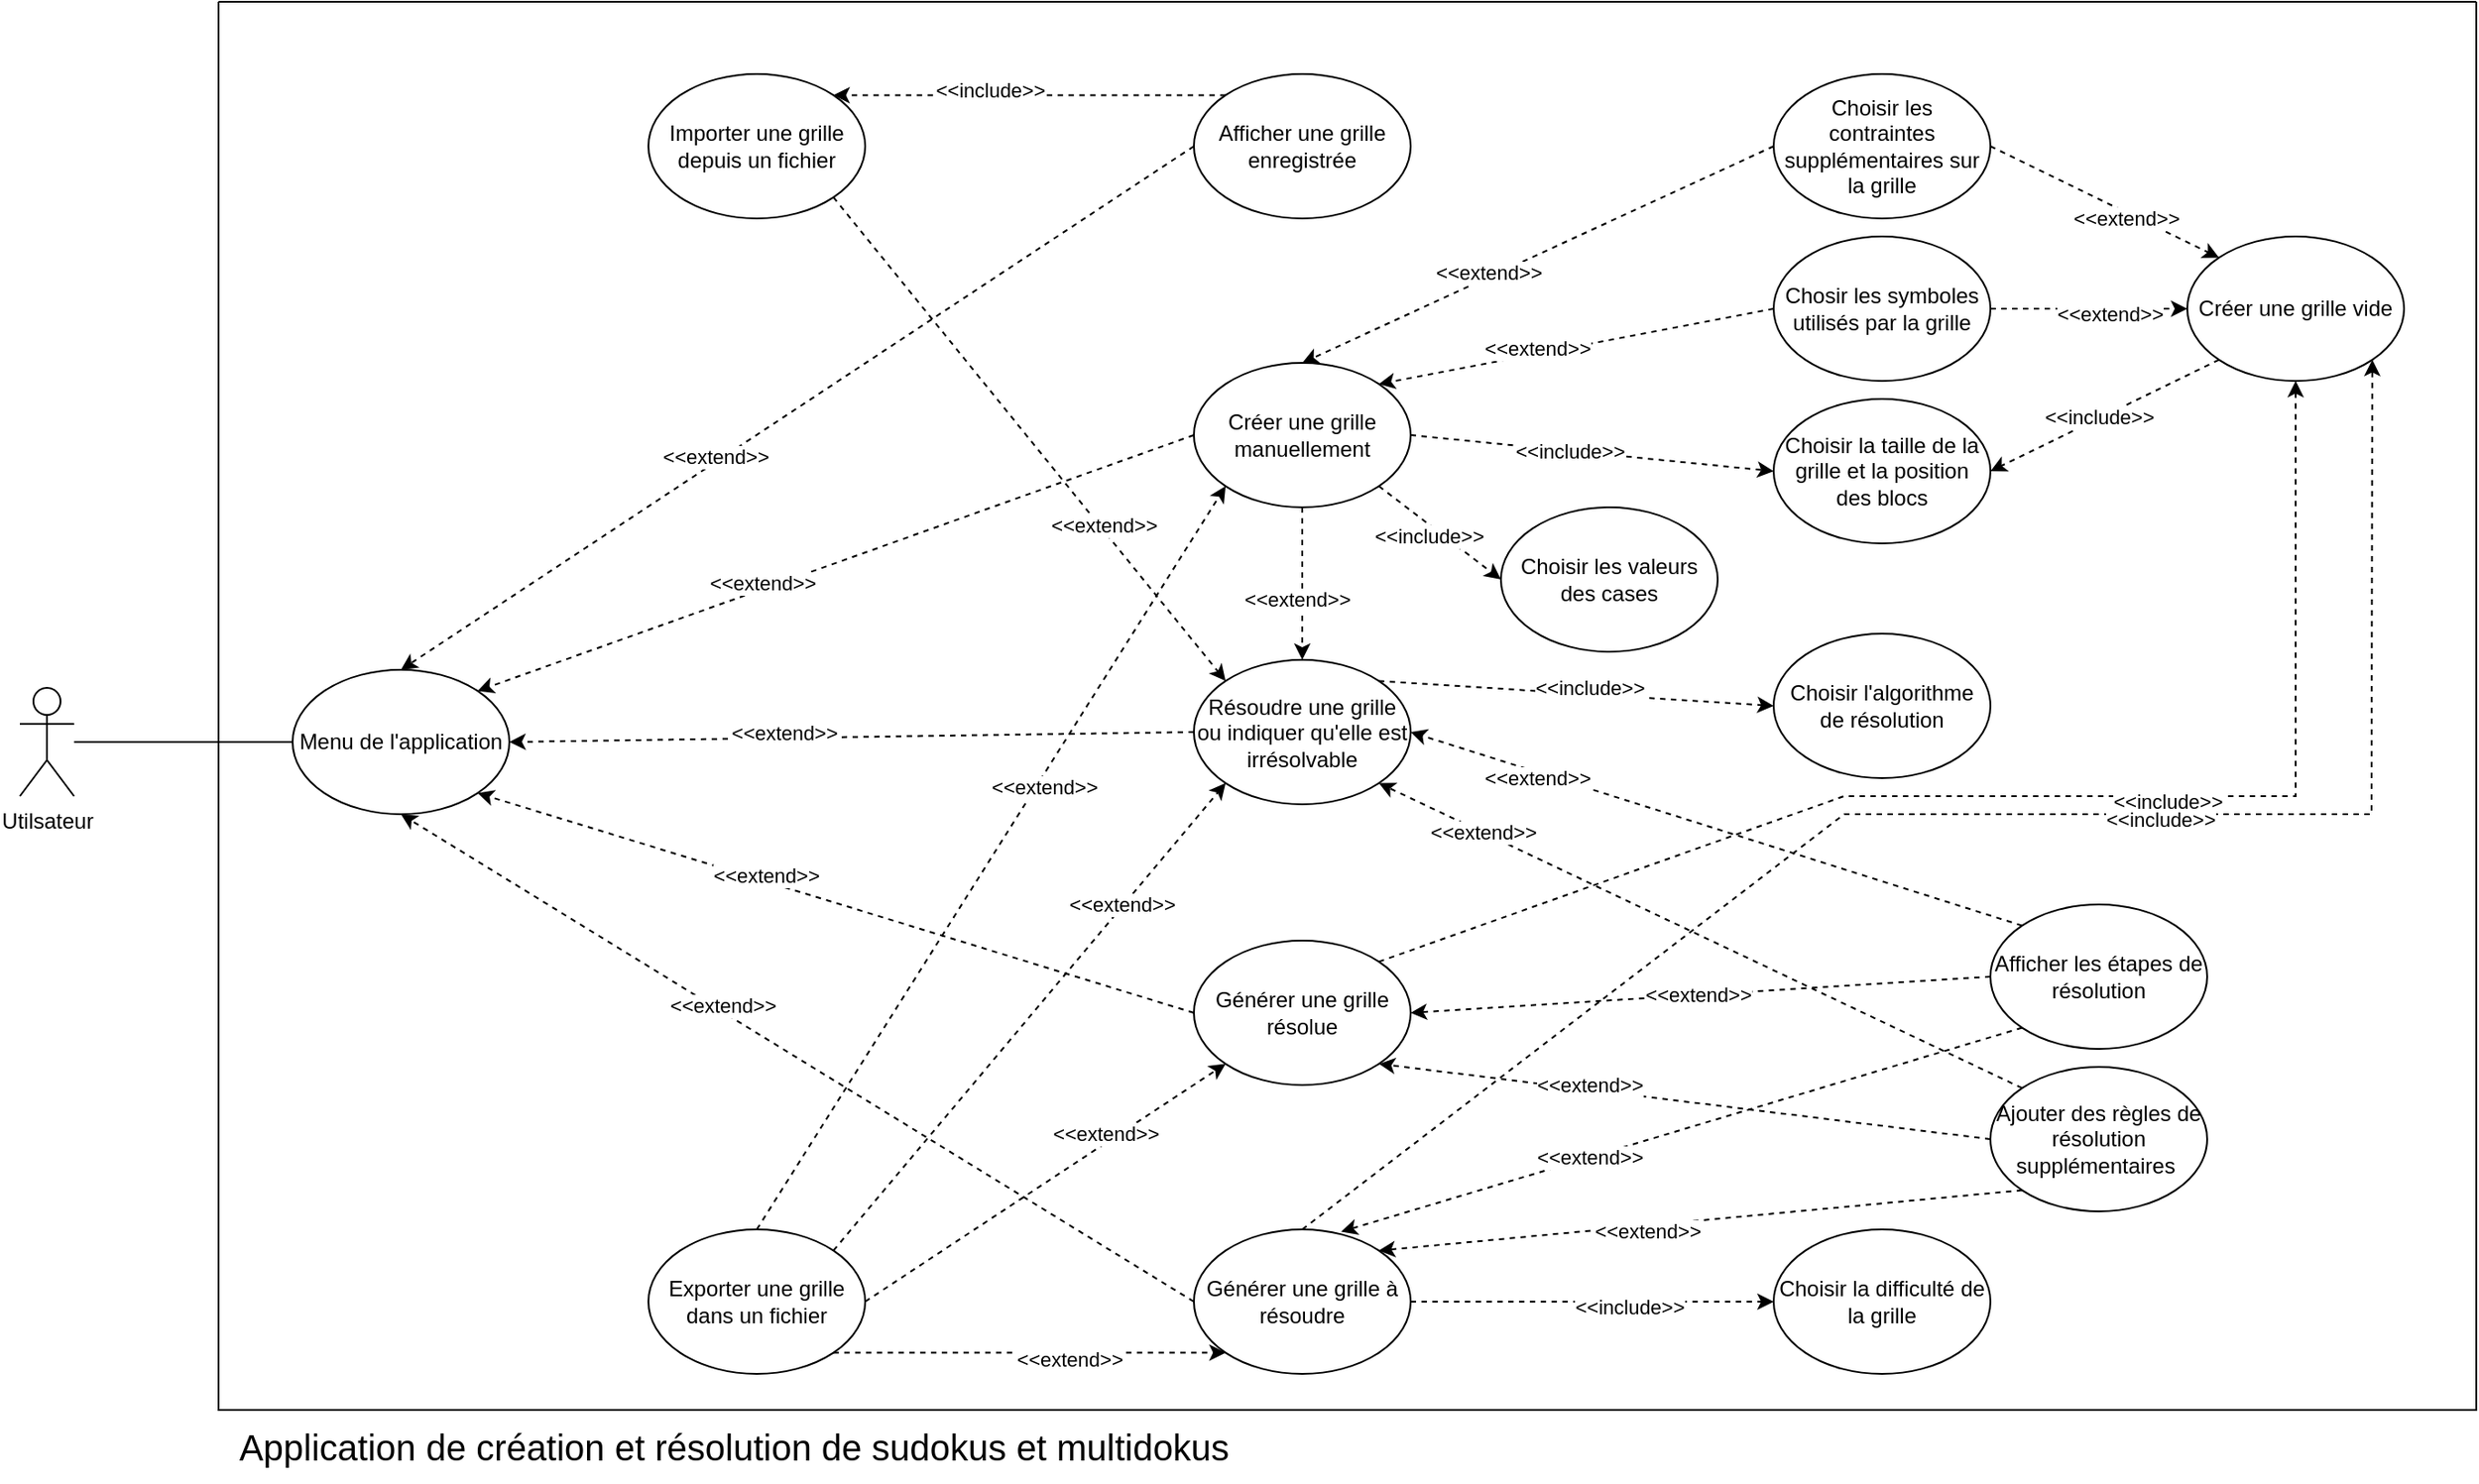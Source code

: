 <mxfile version="26.0.9">
  <diagram name="Page-1" id="mpRB9HNQENEePqp_FGvq">
    <mxGraphModel dx="766" dy="929" grid="1" gridSize="10" guides="1" tooltips="1" connect="1" arrows="1" fold="1" page="1" pageScale="1" pageWidth="827" pageHeight="1169" math="0" shadow="0">
      <root>
        <mxCell id="0" />
        <mxCell id="1" parent="0" />
        <mxCell id="QVTxVvqYgUQd9T-kNR_T-9" value="Utilsateur" style="shape=umlActor;verticalLabelPosition=bottom;verticalAlign=top;html=1;outlineConnect=0;" parent="1" vertex="1">
          <mxGeometry x="1010" y="520" width="30" height="60" as="geometry" />
        </mxCell>
        <mxCell id="QVTxVvqYgUQd9T-kNR_T-10" value="Menu de l&#39;application" style="ellipse;whiteSpace=wrap;html=1;" parent="1" vertex="1">
          <mxGeometry x="1161" y="510" width="120" height="80" as="geometry" />
        </mxCell>
        <mxCell id="QVTxVvqYgUQd9T-kNR_T-11" value="" style="endArrow=none;html=1;rounded=0;entryX=0;entryY=0.5;entryDx=0;entryDy=0;" parent="1" source="QVTxVvqYgUQd9T-kNR_T-9" target="QVTxVvqYgUQd9T-kNR_T-10" edge="1">
          <mxGeometry width="50" height="50" relative="1" as="geometry">
            <mxPoint x="1581" y="590" as="sourcePoint" />
            <mxPoint x="1631" y="540" as="targetPoint" />
          </mxGeometry>
        </mxCell>
        <mxCell id="QVTxVvqYgUQd9T-kNR_T-12" value="Générer une grille à résoudre" style="ellipse;whiteSpace=wrap;html=1;" parent="1" vertex="1">
          <mxGeometry x="1660" y="820" width="120" height="80" as="geometry" />
        </mxCell>
        <mxCell id="QVTxVvqYgUQd9T-kNR_T-13" value="Générer une grille résolue" style="ellipse;whiteSpace=wrap;html=1;" parent="1" vertex="1">
          <mxGeometry x="1660" y="660" width="120" height="80" as="geometry" />
        </mxCell>
        <mxCell id="QVTxVvqYgUQd9T-kNR_T-14" value="Résoudre une grille ou indiquer qu&#39;elle est irrésolvable" style="ellipse;whiteSpace=wrap;html=1;" parent="1" vertex="1">
          <mxGeometry x="1660" y="504.5" width="120" height="80" as="geometry" />
        </mxCell>
        <mxCell id="QVTxVvqYgUQd9T-kNR_T-15" value="Créer une grille manuellement" style="ellipse;whiteSpace=wrap;html=1;" parent="1" vertex="1">
          <mxGeometry x="1660" y="340" width="120" height="80" as="geometry" />
        </mxCell>
        <mxCell id="QVTxVvqYgUQd9T-kNR_T-16" value="Afficher une grille enregistrée" style="ellipse;whiteSpace=wrap;html=1;" parent="1" vertex="1">
          <mxGeometry x="1660" y="180" width="120" height="80" as="geometry" />
        </mxCell>
        <mxCell id="QVTxVvqYgUQd9T-kNR_T-17" value="Importer une grille depuis un fichier" style="ellipse;whiteSpace=wrap;html=1;" parent="1" vertex="1">
          <mxGeometry x="1358" y="180" width="120" height="80" as="geometry" />
        </mxCell>
        <mxCell id="QVTxVvqYgUQd9T-kNR_T-18" value="Exporter une grille dans un fichier" style="ellipse;whiteSpace=wrap;html=1;" parent="1" vertex="1">
          <mxGeometry x="1358" y="820" width="120" height="80" as="geometry" />
        </mxCell>
        <mxCell id="QVTxVvqYgUQd9T-kNR_T-19" value="Choisir la difficulté de la grille" style="ellipse;whiteSpace=wrap;html=1;" parent="1" vertex="1">
          <mxGeometry x="1981" y="820" width="120" height="80" as="geometry" />
        </mxCell>
        <mxCell id="QVTxVvqYgUQd9T-kNR_T-20" value="Choisir la taille de la grille et la position des blocs" style="ellipse;whiteSpace=wrap;html=1;" parent="1" vertex="1">
          <mxGeometry x="1981" y="360" width="120" height="80" as="geometry" />
        </mxCell>
        <mxCell id="QVTxVvqYgUQd9T-kNR_T-25" value="Chosir les symboles utilisés par la grille" style="ellipse;whiteSpace=wrap;html=1;" parent="1" vertex="1">
          <mxGeometry x="1981" y="270" width="120" height="80" as="geometry" />
        </mxCell>
        <mxCell id="QVTxVvqYgUQd9T-kNR_T-26" value="" style="endArrow=classic;html=1;rounded=0;dashed=1;entryX=1;entryY=0;entryDx=0;entryDy=0;exitX=0;exitY=0.5;exitDx=0;exitDy=0;" parent="1" source="QVTxVvqYgUQd9T-kNR_T-25" target="QVTxVvqYgUQd9T-kNR_T-15" edge="1">
          <mxGeometry width="50" height="50" relative="1" as="geometry">
            <mxPoint x="1970" y="710" as="sourcePoint" />
            <mxPoint x="1790" y="710" as="targetPoint" />
          </mxGeometry>
        </mxCell>
        <mxCell id="QVTxVvqYgUQd9T-kNR_T-27" value="&amp;lt;&amp;lt;extend&amp;gt;&amp;gt;" style="edgeLabel;html=1;align=center;verticalAlign=middle;resizable=0;points=[];" parent="QVTxVvqYgUQd9T-kNR_T-26" vertex="1" connectable="0">
          <mxGeometry x="0.2" y="-3" relative="1" as="geometry">
            <mxPoint as="offset" />
          </mxGeometry>
        </mxCell>
        <mxCell id="QVTxVvqYgUQd9T-kNR_T-31" value="Choisir les contraintes supplémentaires sur la grille" style="ellipse;whiteSpace=wrap;html=1;" parent="1" vertex="1">
          <mxGeometry x="1981" y="180" width="120" height="80" as="geometry" />
        </mxCell>
        <mxCell id="QVTxVvqYgUQd9T-kNR_T-34" value="" style="endArrow=classic;html=1;rounded=0;dashed=1;entryX=0.5;entryY=0;entryDx=0;entryDy=0;exitX=0;exitY=0.5;exitDx=0;exitDy=0;" parent="1" source="QVTxVvqYgUQd9T-kNR_T-31" target="QVTxVvqYgUQd9T-kNR_T-15" edge="1">
          <mxGeometry width="50" height="50" relative="1" as="geometry">
            <mxPoint x="1930" y="270" as="sourcePoint" />
            <mxPoint x="1750" y="270" as="targetPoint" />
          </mxGeometry>
        </mxCell>
        <mxCell id="QVTxVvqYgUQd9T-kNR_T-35" value="&amp;lt;&amp;lt;extend&amp;gt;&amp;gt;" style="edgeLabel;html=1;align=center;verticalAlign=middle;resizable=0;points=[];" parent="QVTxVvqYgUQd9T-kNR_T-34" vertex="1" connectable="0">
          <mxGeometry x="0.2" y="-3" relative="1" as="geometry">
            <mxPoint as="offset" />
          </mxGeometry>
        </mxCell>
        <mxCell id="QVTxVvqYgUQd9T-kNR_T-37" value="" style="endArrow=classic;html=1;rounded=0;dashed=1;entryX=1;entryY=0.5;entryDx=0;entryDy=0;exitX=0;exitY=0;exitDx=0;exitDy=0;" parent="1" source="QVTxVvqYgUQd9T-kNR_T-36" target="QVTxVvqYgUQd9T-kNR_T-14" edge="1">
          <mxGeometry width="50" height="50" relative="1" as="geometry">
            <mxPoint x="1880" y="572" as="sourcePoint" />
            <mxPoint x="1700" y="637" as="targetPoint" />
          </mxGeometry>
        </mxCell>
        <mxCell id="QVTxVvqYgUQd9T-kNR_T-38" value="&amp;lt;&amp;lt;extend&amp;gt;&amp;gt;" style="edgeLabel;html=1;align=center;verticalAlign=middle;resizable=0;points=[];" parent="QVTxVvqYgUQd9T-kNR_T-37" vertex="1" connectable="0">
          <mxGeometry x="0.2" y="-3" relative="1" as="geometry">
            <mxPoint x="-67" y="-15" as="offset" />
          </mxGeometry>
        </mxCell>
        <mxCell id="QVTxVvqYgUQd9T-kNR_T-45" value="" style="endArrow=classic;html=1;rounded=0;dashed=1;entryX=0;entryY=0.5;entryDx=0;entryDy=0;exitX=1;exitY=0.5;exitDx=0;exitDy=0;" parent="1" source="QVTxVvqYgUQd9T-kNR_T-12" target="QVTxVvqYgUQd9T-kNR_T-19" edge="1">
          <mxGeometry width="50" height="50" relative="1" as="geometry">
            <mxPoint x="1730" y="830" as="sourcePoint" />
            <mxPoint x="1730" y="750" as="targetPoint" />
          </mxGeometry>
        </mxCell>
        <mxCell id="QVTxVvqYgUQd9T-kNR_T-46" value="&amp;lt;&amp;lt;include&amp;gt;&amp;gt;" style="edgeLabel;html=1;align=center;verticalAlign=middle;resizable=0;points=[];" parent="QVTxVvqYgUQd9T-kNR_T-45" vertex="1" connectable="0">
          <mxGeometry x="0.2" y="-3" relative="1" as="geometry">
            <mxPoint as="offset" />
          </mxGeometry>
        </mxCell>
        <mxCell id="QVTxVvqYgUQd9T-kNR_T-49" value="" style="endArrow=classic;html=1;rounded=0;dashed=1;entryX=0;entryY=0.5;entryDx=0;entryDy=0;exitX=1;exitY=0.5;exitDx=0;exitDy=0;" parent="1" source="QVTxVvqYgUQd9T-kNR_T-15" target="QVTxVvqYgUQd9T-kNR_T-20" edge="1">
          <mxGeometry width="50" height="50" relative="1" as="geometry">
            <mxPoint x="1800" y="880" as="sourcePoint" />
            <mxPoint x="2001" y="880" as="targetPoint" />
          </mxGeometry>
        </mxCell>
        <mxCell id="QVTxVvqYgUQd9T-kNR_T-50" value="&amp;lt;&amp;lt;include&amp;gt;&amp;gt;" style="edgeLabel;html=1;align=center;verticalAlign=middle;resizable=0;points=[];" parent="QVTxVvqYgUQd9T-kNR_T-49" vertex="1" connectable="0">
          <mxGeometry x="0.2" y="-3" relative="1" as="geometry">
            <mxPoint x="-32" y="-6" as="offset" />
          </mxGeometry>
        </mxCell>
        <mxCell id="QVTxVvqYgUQd9T-kNR_T-51" value="" style="endArrow=classic;html=1;rounded=0;dashed=1;entryX=0;entryY=0.5;entryDx=0;entryDy=0;exitX=1;exitY=0;exitDx=0;exitDy=0;" parent="1" source="QVTxVvqYgUQd9T-kNR_T-14" target="QVTxVvqYgUQd9T-kNR_T-28" edge="1">
          <mxGeometry width="50" height="50" relative="1" as="geometry">
            <mxPoint x="1810" y="890" as="sourcePoint" />
            <mxPoint x="2011" y="890" as="targetPoint" />
          </mxGeometry>
        </mxCell>
        <mxCell id="QVTxVvqYgUQd9T-kNR_T-53" value="" style="endArrow=classic;html=1;rounded=0;dashed=1;entryX=0.5;entryY=0;entryDx=0;entryDy=0;exitX=0;exitY=0.5;exitDx=0;exitDy=0;" parent="1" source="QVTxVvqYgUQd9T-kNR_T-16" target="QVTxVvqYgUQd9T-kNR_T-10" edge="1">
          <mxGeometry width="50" height="50" relative="1" as="geometry">
            <mxPoint x="1991" y="600" as="sourcePoint" />
            <mxPoint x="1772" y="583" as="targetPoint" />
          </mxGeometry>
        </mxCell>
        <mxCell id="QVTxVvqYgUQd9T-kNR_T-54" value="&amp;lt;&amp;lt;extend&amp;gt;&amp;gt;" style="edgeLabel;html=1;align=center;verticalAlign=middle;resizable=0;points=[];" parent="QVTxVvqYgUQd9T-kNR_T-53" vertex="1" connectable="0">
          <mxGeometry x="0.2" y="-3" relative="1" as="geometry">
            <mxPoint as="offset" />
          </mxGeometry>
        </mxCell>
        <mxCell id="QVTxVvqYgUQd9T-kNR_T-55" value="" style="endArrow=classic;html=1;rounded=0;dashed=1;entryX=1;entryY=0;entryDx=0;entryDy=0;exitX=0;exitY=0.5;exitDx=0;exitDy=0;" parent="1" source="QVTxVvqYgUQd9T-kNR_T-15" target="QVTxVvqYgUQd9T-kNR_T-10" edge="1">
          <mxGeometry width="50" height="50" relative="1" as="geometry">
            <mxPoint x="1670" y="230" as="sourcePoint" />
            <mxPoint x="1231" y="520" as="targetPoint" />
          </mxGeometry>
        </mxCell>
        <mxCell id="QVTxVvqYgUQd9T-kNR_T-56" value="&amp;lt;&amp;lt;extend&amp;gt;&amp;gt;" style="edgeLabel;html=1;align=center;verticalAlign=middle;resizable=0;points=[];" parent="QVTxVvqYgUQd9T-kNR_T-55" vertex="1" connectable="0">
          <mxGeometry x="0.2" y="-3" relative="1" as="geometry">
            <mxPoint as="offset" />
          </mxGeometry>
        </mxCell>
        <mxCell id="QVTxVvqYgUQd9T-kNR_T-57" value="" style="endArrow=classic;html=1;rounded=0;dashed=1;entryX=1;entryY=0.5;entryDx=0;entryDy=0;exitX=0;exitY=0.5;exitDx=0;exitDy=0;" parent="1" source="QVTxVvqYgUQd9T-kNR_T-14" target="QVTxVvqYgUQd9T-kNR_T-10" edge="1">
          <mxGeometry width="50" height="50" relative="1" as="geometry">
            <mxPoint x="1680" y="240" as="sourcePoint" />
            <mxPoint x="1241" y="530" as="targetPoint" />
          </mxGeometry>
        </mxCell>
        <mxCell id="QVTxVvqYgUQd9T-kNR_T-58" value="&amp;lt;&amp;lt;extend&amp;gt;&amp;gt;" style="edgeLabel;html=1;align=center;verticalAlign=middle;resizable=0;points=[];" parent="QVTxVvqYgUQd9T-kNR_T-57" vertex="1" connectable="0">
          <mxGeometry x="0.2" y="-3" relative="1" as="geometry">
            <mxPoint as="offset" />
          </mxGeometry>
        </mxCell>
        <mxCell id="QVTxVvqYgUQd9T-kNR_T-59" value="" style="endArrow=classic;html=1;rounded=0;dashed=1;entryX=1;entryY=1;entryDx=0;entryDy=0;exitX=0;exitY=0.5;exitDx=0;exitDy=0;" parent="1" source="QVTxVvqYgUQd9T-kNR_T-13" target="QVTxVvqYgUQd9T-kNR_T-10" edge="1">
          <mxGeometry width="50" height="50" relative="1" as="geometry">
            <mxPoint x="1690" y="250" as="sourcePoint" />
            <mxPoint x="1251" y="540" as="targetPoint" />
          </mxGeometry>
        </mxCell>
        <mxCell id="QVTxVvqYgUQd9T-kNR_T-60" value="&amp;lt;&amp;lt;extend&amp;gt;&amp;gt;" style="edgeLabel;html=1;align=center;verticalAlign=middle;resizable=0;points=[];" parent="QVTxVvqYgUQd9T-kNR_T-59" vertex="1" connectable="0">
          <mxGeometry x="0.2" y="-3" relative="1" as="geometry">
            <mxPoint as="offset" />
          </mxGeometry>
        </mxCell>
        <mxCell id="QVTxVvqYgUQd9T-kNR_T-61" value="" style="endArrow=classic;html=1;rounded=0;dashed=1;entryX=0.5;entryY=1;entryDx=0;entryDy=0;exitX=0;exitY=0.5;exitDx=0;exitDy=0;" parent="1" source="QVTxVvqYgUQd9T-kNR_T-12" target="QVTxVvqYgUQd9T-kNR_T-10" edge="1">
          <mxGeometry width="50" height="50" relative="1" as="geometry">
            <mxPoint x="1700" y="260" as="sourcePoint" />
            <mxPoint x="1261" y="550" as="targetPoint" />
          </mxGeometry>
        </mxCell>
        <mxCell id="QVTxVvqYgUQd9T-kNR_T-62" value="&amp;lt;&amp;lt;extend&amp;gt;&amp;gt;" style="edgeLabel;html=1;align=center;verticalAlign=middle;resizable=0;points=[];" parent="QVTxVvqYgUQd9T-kNR_T-61" vertex="1" connectable="0">
          <mxGeometry x="0.2" y="-3" relative="1" as="geometry">
            <mxPoint as="offset" />
          </mxGeometry>
        </mxCell>
        <mxCell id="QVTxVvqYgUQd9T-kNR_T-63" value="" style="endArrow=classic;html=1;rounded=0;dashed=1;entryX=1;entryY=0;entryDx=0;entryDy=0;exitX=0;exitY=0;exitDx=0;exitDy=0;" parent="1" source="QVTxVvqYgUQd9T-kNR_T-16" target="QVTxVvqYgUQd9T-kNR_T-17" edge="1">
          <mxGeometry width="50" height="50" relative="1" as="geometry">
            <mxPoint x="1790" y="870" as="sourcePoint" />
            <mxPoint x="1991" y="870" as="targetPoint" />
          </mxGeometry>
        </mxCell>
        <mxCell id="QVTxVvqYgUQd9T-kNR_T-64" value="&amp;lt;&amp;lt;include&amp;gt;&amp;gt;" style="edgeLabel;html=1;align=center;verticalAlign=middle;resizable=0;points=[];" parent="QVTxVvqYgUQd9T-kNR_T-63" vertex="1" connectable="0">
          <mxGeometry x="0.2" y="-3" relative="1" as="geometry">
            <mxPoint as="offset" />
          </mxGeometry>
        </mxCell>
        <mxCell id="QVTxVvqYgUQd9T-kNR_T-65" value="" style="endArrow=classic;html=1;rounded=0;dashed=1;entryX=0.5;entryY=0;entryDx=0;entryDy=0;exitX=0.5;exitY=1;exitDx=0;exitDy=0;" parent="1" source="QVTxVvqYgUQd9T-kNR_T-15" target="QVTxVvqYgUQd9T-kNR_T-14" edge="1">
          <mxGeometry width="50" height="50" relative="1" as="geometry">
            <mxPoint x="1991" y="390" as="sourcePoint" />
            <mxPoint x="1790" y="390" as="targetPoint" />
          </mxGeometry>
        </mxCell>
        <mxCell id="QVTxVvqYgUQd9T-kNR_T-66" value="&amp;lt;&amp;lt;extend&amp;gt;&amp;gt;" style="edgeLabel;html=1;align=center;verticalAlign=middle;resizable=0;points=[];" parent="QVTxVvqYgUQd9T-kNR_T-65" vertex="1" connectable="0">
          <mxGeometry x="0.2" y="-3" relative="1" as="geometry">
            <mxPoint as="offset" />
          </mxGeometry>
        </mxCell>
        <mxCell id="QVTxVvqYgUQd9T-kNR_T-67" value="" style="endArrow=classic;html=1;rounded=0;dashed=1;entryX=0;entryY=0;entryDx=0;entryDy=0;exitX=1;exitY=1;exitDx=0;exitDy=0;" parent="1" source="QVTxVvqYgUQd9T-kNR_T-17" target="QVTxVvqYgUQd9T-kNR_T-14" edge="1">
          <mxGeometry width="50" height="50" relative="1" as="geometry">
            <mxPoint x="1730" y="430" as="sourcePoint" />
            <mxPoint x="1730" y="515" as="targetPoint" />
          </mxGeometry>
        </mxCell>
        <mxCell id="QVTxVvqYgUQd9T-kNR_T-68" value="&amp;lt;&amp;lt;extend&amp;gt;&amp;gt;" style="edgeLabel;html=1;align=center;verticalAlign=middle;resizable=0;points=[];" parent="QVTxVvqYgUQd9T-kNR_T-67" vertex="1" connectable="0">
          <mxGeometry x="0.2" y="-3" relative="1" as="geometry">
            <mxPoint x="21" y="19" as="offset" />
          </mxGeometry>
        </mxCell>
        <mxCell id="QVTxVvqYgUQd9T-kNR_T-69" value="" style="endArrow=classic;html=1;rounded=0;dashed=1;entryX=0;entryY=1;entryDx=0;entryDy=0;exitX=0.5;exitY=0;exitDx=0;exitDy=0;" parent="1" source="QVTxVvqYgUQd9T-kNR_T-18" target="QVTxVvqYgUQd9T-kNR_T-15" edge="1">
          <mxGeometry width="50" height="50" relative="1" as="geometry">
            <mxPoint x="1470" y="258" as="sourcePoint" />
            <mxPoint x="1688" y="526" as="targetPoint" />
          </mxGeometry>
        </mxCell>
        <mxCell id="QVTxVvqYgUQd9T-kNR_T-70" value="&amp;lt;&amp;lt;extend&amp;gt;&amp;gt;" style="edgeLabel;html=1;align=center;verticalAlign=middle;resizable=0;points=[];" parent="QVTxVvqYgUQd9T-kNR_T-69" vertex="1" connectable="0">
          <mxGeometry x="0.2" y="-3" relative="1" as="geometry">
            <mxPoint as="offset" />
          </mxGeometry>
        </mxCell>
        <mxCell id="QVTxVvqYgUQd9T-kNR_T-71" value="" style="endArrow=classic;html=1;rounded=0;dashed=1;entryX=0;entryY=1;entryDx=0;entryDy=0;exitX=1;exitY=0;exitDx=0;exitDy=0;" parent="1" source="QVTxVvqYgUQd9T-kNR_T-18" target="QVTxVvqYgUQd9T-kNR_T-14" edge="1">
          <mxGeometry width="50" height="50" relative="1" as="geometry">
            <mxPoint x="1428" y="830" as="sourcePoint" />
            <mxPoint x="1688" y="418" as="targetPoint" />
          </mxGeometry>
        </mxCell>
        <mxCell id="QVTxVvqYgUQd9T-kNR_T-72" value="&amp;lt;&amp;lt;extend&amp;gt;&amp;gt;" style="edgeLabel;html=1;align=center;verticalAlign=middle;resizable=0;points=[];" parent="QVTxVvqYgUQd9T-kNR_T-71" vertex="1" connectable="0">
          <mxGeometry x="0.2" y="-3" relative="1" as="geometry">
            <mxPoint x="27" y="-38" as="offset" />
          </mxGeometry>
        </mxCell>
        <mxCell id="QVTxVvqYgUQd9T-kNR_T-73" value="" style="endArrow=classic;html=1;rounded=0;dashed=1;entryX=0;entryY=1;entryDx=0;entryDy=0;exitX=1;exitY=0.5;exitDx=0;exitDy=0;" parent="1" source="QVTxVvqYgUQd9T-kNR_T-18" target="QVTxVvqYgUQd9T-kNR_T-13" edge="1">
          <mxGeometry width="50" height="50" relative="1" as="geometry">
            <mxPoint x="1470" y="842" as="sourcePoint" />
            <mxPoint x="1670" y="555" as="targetPoint" />
          </mxGeometry>
        </mxCell>
        <mxCell id="QVTxVvqYgUQd9T-kNR_T-74" value="&amp;lt;&amp;lt;extend&amp;gt;&amp;gt;" style="edgeLabel;html=1;align=center;verticalAlign=middle;resizable=0;points=[];" parent="QVTxVvqYgUQd9T-kNR_T-73" vertex="1" connectable="0">
          <mxGeometry x="0.2" y="-3" relative="1" as="geometry">
            <mxPoint x="11" y="-17" as="offset" />
          </mxGeometry>
        </mxCell>
        <mxCell id="QVTxVvqYgUQd9T-kNR_T-75" value="" style="endArrow=classic;html=1;rounded=0;dashed=1;exitX=1;exitY=1;exitDx=0;exitDy=0;entryX=0;entryY=1;entryDx=0;entryDy=0;" parent="1" source="QVTxVvqYgUQd9T-kNR_T-18" target="QVTxVvqYgUQd9T-kNR_T-12" edge="1">
          <mxGeometry width="50" height="50" relative="1" as="geometry">
            <mxPoint x="1488" y="870" as="sourcePoint" />
            <mxPoint x="1660" y="860" as="targetPoint" />
          </mxGeometry>
        </mxCell>
        <mxCell id="QVTxVvqYgUQd9T-kNR_T-76" value="&amp;lt;&amp;lt;extend&amp;gt;&amp;gt;" style="edgeLabel;html=1;align=center;verticalAlign=middle;resizable=0;points=[];" parent="QVTxVvqYgUQd9T-kNR_T-75" vertex="1" connectable="0">
          <mxGeometry x="0.2" y="-3" relative="1" as="geometry">
            <mxPoint as="offset" />
          </mxGeometry>
        </mxCell>
        <mxCell id="QVTxVvqYgUQd9T-kNR_T-78" value="" style="endArrow=classic;html=1;rounded=0;dashed=1;entryX=1;entryY=1;entryDx=0;entryDy=0;exitX=0;exitY=0;exitDx=0;exitDy=0;" parent="1" source="QVTxVvqYgUQd9T-kNR_T-77" target="QVTxVvqYgUQd9T-kNR_T-14" edge="1">
          <mxGeometry width="50" height="50" relative="1" as="geometry">
            <mxPoint x="1991" y="600" as="sourcePoint" />
            <mxPoint x="1790" y="555" as="targetPoint" />
          </mxGeometry>
        </mxCell>
        <mxCell id="QVTxVvqYgUQd9T-kNR_T-79" value="&amp;lt;&amp;lt;extend&amp;gt;&amp;gt;" style="edgeLabel;html=1;align=center;verticalAlign=middle;resizable=0;points=[];" parent="QVTxVvqYgUQd9T-kNR_T-78" vertex="1" connectable="0">
          <mxGeometry x="0.2" y="-3" relative="1" as="geometry">
            <mxPoint x="-86" y="-38" as="offset" />
          </mxGeometry>
        </mxCell>
        <mxCell id="QVTxVvqYgUQd9T-kNR_T-80" value="" style="endArrow=classic;html=1;rounded=0;dashed=1;entryX=1;entryY=1;entryDx=0;entryDy=0;exitX=0;exitY=0.5;exitDx=0;exitDy=0;" parent="1" source="QVTxVvqYgUQd9T-kNR_T-77" target="QVTxVvqYgUQd9T-kNR_T-13" edge="1">
          <mxGeometry width="50" height="50" relative="1" as="geometry">
            <mxPoint x="2009" y="772" as="sourcePoint" />
            <mxPoint x="1772" y="583" as="targetPoint" />
          </mxGeometry>
        </mxCell>
        <mxCell id="QVTxVvqYgUQd9T-kNR_T-81" value="&amp;lt;&amp;lt;extend&amp;gt;&amp;gt;" style="edgeLabel;html=1;align=center;verticalAlign=middle;resizable=0;points=[];" parent="QVTxVvqYgUQd9T-kNR_T-80" vertex="1" connectable="0">
          <mxGeometry x="0.2" y="-3" relative="1" as="geometry">
            <mxPoint x="-20" y="-2" as="offset" />
          </mxGeometry>
        </mxCell>
        <mxCell id="QVTxVvqYgUQd9T-kNR_T-82" value="" style="endArrow=classic;html=1;rounded=0;dashed=1;entryX=1;entryY=0;entryDx=0;entryDy=0;exitX=0;exitY=1;exitDx=0;exitDy=0;" parent="1" source="QVTxVvqYgUQd9T-kNR_T-77" target="QVTxVvqYgUQd9T-kNR_T-12" edge="1">
          <mxGeometry width="50" height="50" relative="1" as="geometry">
            <mxPoint x="2019" y="782" as="sourcePoint" />
            <mxPoint x="1782" y="593" as="targetPoint" />
          </mxGeometry>
        </mxCell>
        <mxCell id="QVTxVvqYgUQd9T-kNR_T-83" value="&amp;lt;&amp;lt;extend&amp;gt;&amp;gt;" style="edgeLabel;html=1;align=center;verticalAlign=middle;resizable=0;points=[];" parent="QVTxVvqYgUQd9T-kNR_T-82" vertex="1" connectable="0">
          <mxGeometry x="0.2" y="-3" relative="1" as="geometry">
            <mxPoint x="6" y="5" as="offset" />
          </mxGeometry>
        </mxCell>
        <mxCell id="QVTxVvqYgUQd9T-kNR_T-85" value="" style="swimlane;startSize=0;" parent="1" vertex="1">
          <mxGeometry x="1120" y="140" width="1250" height="780" as="geometry">
            <mxRectangle x="1120" y="140" width="50" height="40" as="alternateBounds" />
          </mxGeometry>
        </mxCell>
        <mxCell id="QVTxVvqYgUQd9T-kNR_T-36" value="Afficher les étapes de résolution" style="ellipse;whiteSpace=wrap;html=1;" parent="QVTxVvqYgUQd9T-kNR_T-85" vertex="1">
          <mxGeometry x="981" y="500" width="120" height="80" as="geometry" />
        </mxCell>
        <mxCell id="QVTxVvqYgUQd9T-kNR_T-28" value="Choisir l&#39;algorithme de résolution" style="ellipse;whiteSpace=wrap;html=1;" parent="QVTxVvqYgUQd9T-kNR_T-85" vertex="1">
          <mxGeometry x="861" y="350" width="120" height="80" as="geometry" />
        </mxCell>
        <mxCell id="QVTxVvqYgUQd9T-kNR_T-77" value="Ajouter des règles de résolution supplémentaires&amp;nbsp;" style="ellipse;whiteSpace=wrap;html=1;" parent="QVTxVvqYgUQd9T-kNR_T-85" vertex="1">
          <mxGeometry x="981" y="590" width="120" height="80" as="geometry" />
        </mxCell>
        <mxCell id="QVTxVvqYgUQd9T-kNR_T-86" value="Application de création et résolution de sudokus et multidokus" style="text;html=1;align=center;verticalAlign=middle;resizable=0;points=[];autosize=1;strokeColor=none;fillColor=none;fontSize=20;" parent="1" vertex="1">
          <mxGeometry x="1120" y="920" width="570" height="40" as="geometry" />
        </mxCell>
        <mxCell id="lBp_ThPi6pg6DXXdy_vc-4" value="Créer une grille vide" style="ellipse;whiteSpace=wrap;html=1;" parent="1" vertex="1">
          <mxGeometry x="2210" y="270" width="120" height="80" as="geometry" />
        </mxCell>
        <mxCell id="lBp_ThPi6pg6DXXdy_vc-5" value="" style="endArrow=classic;html=1;rounded=0;dashed=1;entryX=0;entryY=0;entryDx=0;entryDy=0;exitX=1;exitY=0.5;exitDx=0;exitDy=0;" parent="1" source="QVTxVvqYgUQd9T-kNR_T-31" target="lBp_ThPi6pg6DXXdy_vc-4" edge="1">
          <mxGeometry width="50" height="50" relative="1" as="geometry">
            <mxPoint x="2429" y="378" as="sourcePoint" />
            <mxPoint x="2210" y="510" as="targetPoint" />
          </mxGeometry>
        </mxCell>
        <mxCell id="lBp_ThPi6pg6DXXdy_vc-6" value="&amp;lt;&amp;lt;extend&amp;gt;&amp;gt;" style="edgeLabel;html=1;align=center;verticalAlign=middle;resizable=0;points=[];" parent="lBp_ThPi6pg6DXXdy_vc-5" vertex="1" connectable="0">
          <mxGeometry x="0.2" y="-3" relative="1" as="geometry">
            <mxPoint as="offset" />
          </mxGeometry>
        </mxCell>
        <mxCell id="lBp_ThPi6pg6DXXdy_vc-7" value="" style="endArrow=classic;html=1;rounded=0;dashed=1;entryX=0;entryY=0.5;entryDx=0;entryDy=0;exitX=1;exitY=0.5;exitDx=0;exitDy=0;" parent="1" source="QVTxVvqYgUQd9T-kNR_T-25" target="lBp_ThPi6pg6DXXdy_vc-4" edge="1">
          <mxGeometry width="50" height="50" relative="1" as="geometry">
            <mxPoint x="2421" y="450" as="sourcePoint" />
            <mxPoint x="2220" y="520" as="targetPoint" />
          </mxGeometry>
        </mxCell>
        <mxCell id="lBp_ThPi6pg6DXXdy_vc-8" value="&amp;lt;&amp;lt;extend&amp;gt;&amp;gt;" style="edgeLabel;html=1;align=center;verticalAlign=middle;resizable=0;points=[];" parent="lBp_ThPi6pg6DXXdy_vc-7" vertex="1" connectable="0">
          <mxGeometry x="0.2" y="-3" relative="1" as="geometry">
            <mxPoint as="offset" />
          </mxGeometry>
        </mxCell>
        <mxCell id="lBp_ThPi6pg6DXXdy_vc-9" value="" style="endArrow=classic;html=1;rounded=0;dashed=1;entryX=1;entryY=0.5;entryDx=0;entryDy=0;exitX=0;exitY=1;exitDx=0;exitDy=0;" parent="1" source="lBp_ThPi6pg6DXXdy_vc-4" target="QVTxVvqYgUQd9T-kNR_T-20" edge="1">
          <mxGeometry width="50" height="50" relative="1" as="geometry">
            <mxPoint x="2170" y="460" as="sourcePoint" />
            <mxPoint x="2389" y="452" as="targetPoint" />
          </mxGeometry>
        </mxCell>
        <mxCell id="lBp_ThPi6pg6DXXdy_vc-10" value="&amp;lt;&amp;lt;include&amp;gt;&amp;gt;" style="edgeLabel;html=1;align=center;verticalAlign=middle;resizable=0;points=[];" parent="lBp_ThPi6pg6DXXdy_vc-9" vertex="1" connectable="0">
          <mxGeometry x="0.2" y="-3" relative="1" as="geometry">
            <mxPoint x="10" y="-3" as="offset" />
          </mxGeometry>
        </mxCell>
        <mxCell id="lBp_ThPi6pg6DXXdy_vc-11" value="" style="endArrow=classic;html=1;rounded=0;dashed=1;entryX=0.5;entryY=1;entryDx=0;entryDy=0;exitX=1;exitY=0;exitDx=0;exitDy=0;" parent="1" source="QVTxVvqYgUQd9T-kNR_T-13" target="lBp_ThPi6pg6DXXdy_vc-4" edge="1">
          <mxGeometry width="50" height="50" relative="1" as="geometry">
            <mxPoint x="2160" y="730" as="sourcePoint" />
            <mxPoint x="2361" y="730" as="targetPoint" />
            <Array as="points">
              <mxPoint x="2020" y="580" />
              <mxPoint x="2270" y="580" />
            </Array>
          </mxGeometry>
        </mxCell>
        <mxCell id="lBp_ThPi6pg6DXXdy_vc-12" value="&amp;lt;&amp;lt;include&amp;gt;&amp;gt;" style="edgeLabel;html=1;align=center;verticalAlign=middle;resizable=0;points=[];" parent="lBp_ThPi6pg6DXXdy_vc-11" vertex="1" connectable="0">
          <mxGeometry x="0.2" y="-3" relative="1" as="geometry">
            <mxPoint as="offset" />
          </mxGeometry>
        </mxCell>
        <mxCell id="lBp_ThPi6pg6DXXdy_vc-13" value="" style="endArrow=classic;html=1;rounded=0;dashed=1;entryX=1;entryY=1;entryDx=0;entryDy=0;exitX=0.5;exitY=0;exitDx=0;exitDy=0;" parent="1" source="QVTxVvqYgUQd9T-kNR_T-12" target="lBp_ThPi6pg6DXXdy_vc-4" edge="1">
          <mxGeometry width="50" height="50" relative="1" as="geometry">
            <mxPoint x="1830" y="730" as="sourcePoint" />
            <mxPoint x="2355" y="380" as="targetPoint" />
            <Array as="points">
              <mxPoint x="2020" y="590" />
              <mxPoint x="2312" y="590" />
            </Array>
          </mxGeometry>
        </mxCell>
        <mxCell id="lBp_ThPi6pg6DXXdy_vc-14" value="&amp;lt;&amp;lt;include&amp;gt;&amp;gt;" style="edgeLabel;html=1;align=center;verticalAlign=middle;resizable=0;points=[];" parent="lBp_ThPi6pg6DXXdy_vc-13" vertex="1" connectable="0">
          <mxGeometry x="0.2" y="-3" relative="1" as="geometry">
            <mxPoint as="offset" />
          </mxGeometry>
        </mxCell>
        <mxCell id="lBp_ThPi6pg6DXXdy_vc-15" value="Choisir les valeurs des cases" style="ellipse;whiteSpace=wrap;html=1;" parent="1" vertex="1">
          <mxGeometry x="1830" y="420" width="120" height="80" as="geometry" />
        </mxCell>
        <mxCell id="lBp_ThPi6pg6DXXdy_vc-16" value="" style="endArrow=classic;html=1;rounded=0;dashed=1;entryX=0;entryY=0.5;entryDx=0;entryDy=0;exitX=1;exitY=1;exitDx=0;exitDy=0;" parent="1" source="QVTxVvqYgUQd9T-kNR_T-15" target="lBp_ThPi6pg6DXXdy_vc-15" edge="1">
          <mxGeometry width="50" height="50" relative="1" as="geometry">
            <mxPoint x="1790" y="460" as="sourcePoint" />
            <mxPoint x="2009" y="452" as="targetPoint" />
          </mxGeometry>
        </mxCell>
        <mxCell id="lBp_ThPi6pg6DXXdy_vc-17" value="&amp;lt;&amp;lt;include&amp;gt;&amp;gt;" style="edgeLabel;html=1;align=center;verticalAlign=middle;resizable=0;points=[];" parent="lBp_ThPi6pg6DXXdy_vc-16" vertex="1" connectable="0">
          <mxGeometry x="0.2" y="-3" relative="1" as="geometry">
            <mxPoint x="-11" y="-6" as="offset" />
          </mxGeometry>
        </mxCell>
        <mxCell id="lBp_ThPi6pg6DXXdy_vc-18" value="&amp;lt;&amp;lt;include&amp;gt;&amp;gt;" style="edgeLabel;html=1;align=center;verticalAlign=middle;resizable=0;points=[];" parent="1" vertex="1" connectable="0">
          <mxGeometry x="1878.357" y="520.001" as="geometry" />
        </mxCell>
        <mxCell id="lBp_ThPi6pg6DXXdy_vc-19" value="" style="endArrow=classic;html=1;rounded=0;dashed=1;entryX=1;entryY=0.5;entryDx=0;entryDy=0;exitX=0;exitY=0.5;exitDx=0;exitDy=0;" parent="1" source="QVTxVvqYgUQd9T-kNR_T-36" target="QVTxVvqYgUQd9T-kNR_T-13" edge="1">
          <mxGeometry width="50" height="50" relative="1" as="geometry">
            <mxPoint x="2379" y="837" as="sourcePoint" />
            <mxPoint x="2160" y="730" as="targetPoint" />
          </mxGeometry>
        </mxCell>
        <mxCell id="lBp_ThPi6pg6DXXdy_vc-20" value="&amp;lt;&amp;lt;extend&amp;gt;&amp;gt;" style="edgeLabel;html=1;align=center;verticalAlign=middle;resizable=0;points=[];" parent="lBp_ThPi6pg6DXXdy_vc-19" vertex="1" connectable="0">
          <mxGeometry x="0.2" y="-3" relative="1" as="geometry">
            <mxPoint x="31" y="1" as="offset" />
          </mxGeometry>
        </mxCell>
        <mxCell id="lBp_ThPi6pg6DXXdy_vc-21" value="" style="endArrow=classic;html=1;rounded=0;dashed=1;entryX=0.679;entryY=0.016;entryDx=0;entryDy=0;exitX=0;exitY=1;exitDx=0;exitDy=0;entryPerimeter=0;" parent="1" source="QVTxVvqYgUQd9T-kNR_T-36" target="QVTxVvqYgUQd9T-kNR_T-12" edge="1">
          <mxGeometry width="50" height="50" relative="1" as="geometry">
            <mxPoint x="2019" y="672" as="sourcePoint" />
            <mxPoint x="1800" y="565" as="targetPoint" />
          </mxGeometry>
        </mxCell>
        <mxCell id="lBp_ThPi6pg6DXXdy_vc-22" value="&amp;lt;&amp;lt;extend&amp;gt;&amp;gt;" style="edgeLabel;html=1;align=center;verticalAlign=middle;resizable=0;points=[];" parent="lBp_ThPi6pg6DXXdy_vc-21" vertex="1" connectable="0">
          <mxGeometry x="0.2" y="-3" relative="1" as="geometry">
            <mxPoint x="-13" y="7" as="offset" />
          </mxGeometry>
        </mxCell>
      </root>
    </mxGraphModel>
  </diagram>
</mxfile>
